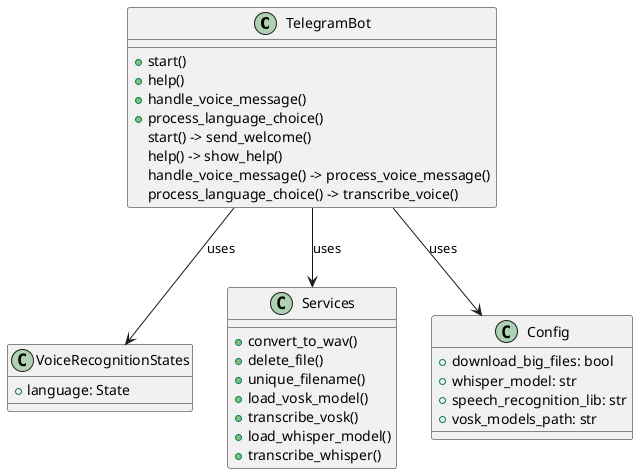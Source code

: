 @startuml
!define RECTANGLE class

RECTANGLE TelegramBot {
  + start()
  + help()
  + handle_voice_message()
  + process_language_choice()
}

RECTANGLE VoiceRecognitionStates {
  + language: State
}

RECTANGLE Services {
  + convert_to_wav()
  + delete_file()
  + unique_filename()
  + load_vosk_model()
  + transcribe_vosk()
  + load_whisper_model()
  + transcribe_whisper()
}

RECTANGLE Config {
  + download_big_files: bool
  + whisper_model: str
  + speech_recognition_lib: str
  + vosk_models_path: str
}

TelegramBot --> VoiceRecognitionStates : uses
TelegramBot --> Services : uses
TelegramBot --> Config : uses

TelegramBot : start() -> send_welcome()
TelegramBot : help() -> show_help()
TelegramBot : handle_voice_message() -> process_voice_message()
TelegramBot : process_language_choice() -> transcribe_voice()
@enduml
```
</rewritten_file><|eot_id|>

